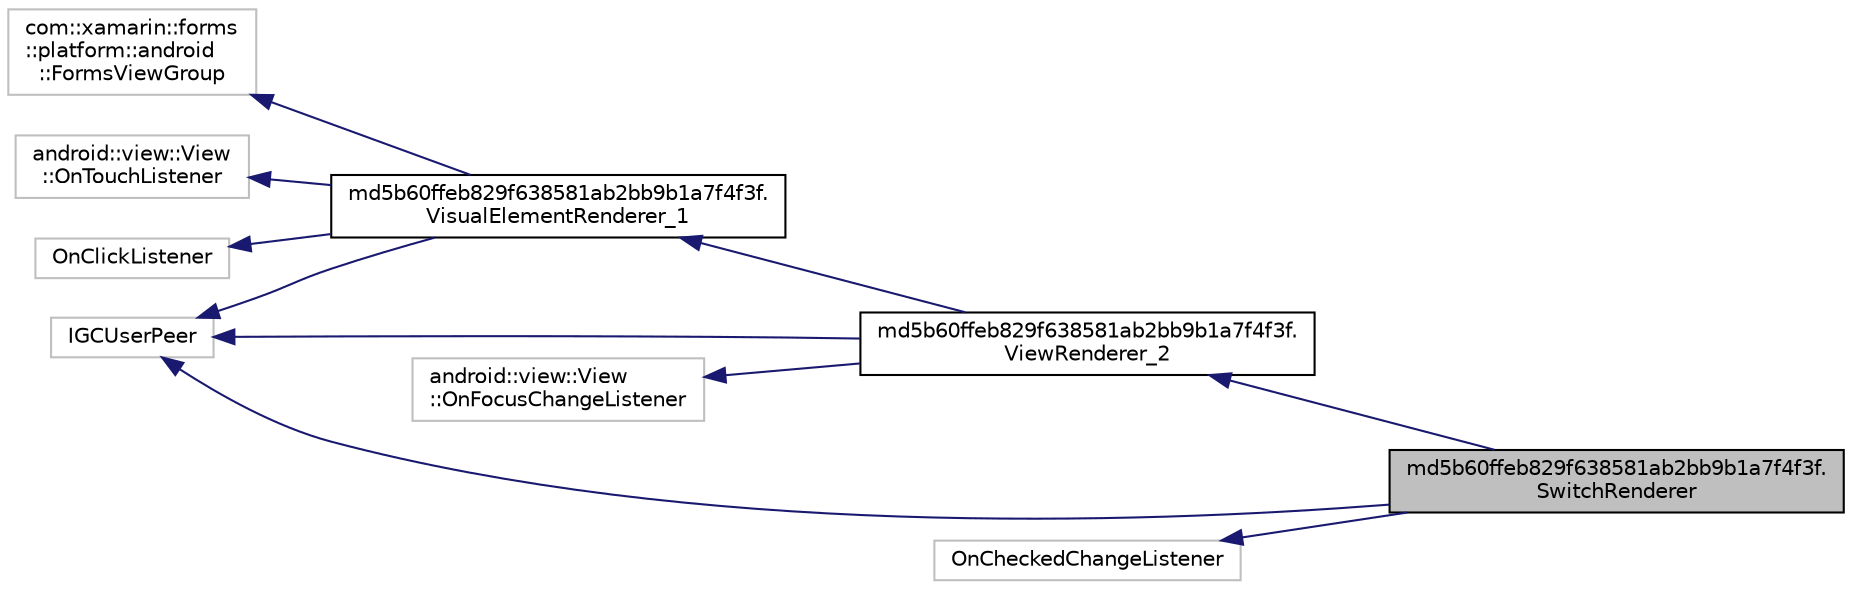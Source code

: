 digraph "md5b60ffeb829f638581ab2bb9b1a7f4f3f.SwitchRenderer"
{
  edge [fontname="Helvetica",fontsize="10",labelfontname="Helvetica",labelfontsize="10"];
  node [fontname="Helvetica",fontsize="10",shape=record];
  rankdir="LR";
  Node0 [label="md5b60ffeb829f638581ab2bb9b1a7f4f3f.\lSwitchRenderer",height=0.2,width=0.4,color="black", fillcolor="grey75", style="filled", fontcolor="black"];
  Node1 -> Node0 [dir="back",color="midnightblue",fontsize="10",style="solid",fontname="Helvetica"];
  Node1 [label="md5b60ffeb829f638581ab2bb9b1a7f4f3f.\lViewRenderer_2",height=0.2,width=0.4,color="black", fillcolor="white", style="filled",URL="$classmd5b60ffeb829f638581ab2bb9b1a7f4f3f_1_1_view_renderer__2.html"];
  Node2 -> Node1 [dir="back",color="midnightblue",fontsize="10",style="solid",fontname="Helvetica"];
  Node2 [label="md5b60ffeb829f638581ab2bb9b1a7f4f3f.\lVisualElementRenderer_1",height=0.2,width=0.4,color="black", fillcolor="white", style="filled",URL="$classmd5b60ffeb829f638581ab2bb9b1a7f4f3f_1_1_visual_element_renderer__1.html"];
  Node3 -> Node2 [dir="back",color="midnightblue",fontsize="10",style="solid",fontname="Helvetica"];
  Node3 [label="com::xamarin::forms\l::platform::android\l::FormsViewGroup",height=0.2,width=0.4,color="grey75", fillcolor="white", style="filled"];
  Node4 -> Node2 [dir="back",color="midnightblue",fontsize="10",style="solid",fontname="Helvetica"];
  Node4 [label="IGCUserPeer",height=0.2,width=0.4,color="grey75", fillcolor="white", style="filled"];
  Node5 -> Node2 [dir="back",color="midnightblue",fontsize="10",style="solid",fontname="Helvetica"];
  Node5 [label="android::view::View\l::OnTouchListener",height=0.2,width=0.4,color="grey75", fillcolor="white", style="filled"];
  Node6 -> Node2 [dir="back",color="midnightblue",fontsize="10",style="solid",fontname="Helvetica"];
  Node6 [label="OnClickListener",height=0.2,width=0.4,color="grey75", fillcolor="white", style="filled"];
  Node4 -> Node1 [dir="back",color="midnightblue",fontsize="10",style="solid",fontname="Helvetica"];
  Node7 -> Node1 [dir="back",color="midnightblue",fontsize="10",style="solid",fontname="Helvetica"];
  Node7 [label="android::view::View\l::OnFocusChangeListener",height=0.2,width=0.4,color="grey75", fillcolor="white", style="filled"];
  Node4 -> Node0 [dir="back",color="midnightblue",fontsize="10",style="solid",fontname="Helvetica"];
  Node8 -> Node0 [dir="back",color="midnightblue",fontsize="10",style="solid",fontname="Helvetica"];
  Node8 [label="OnCheckedChangeListener",height=0.2,width=0.4,color="grey75", fillcolor="white", style="filled"];
}

